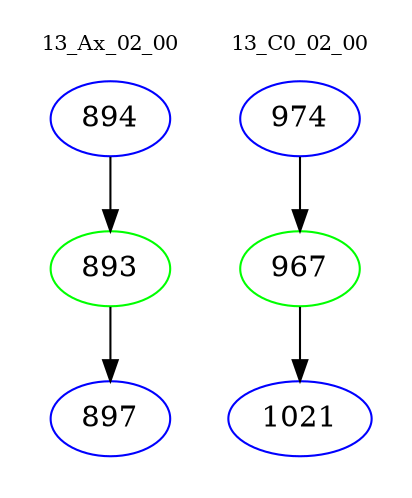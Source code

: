 digraph{
subgraph cluster_0 {
color = white
label = "13_Ax_02_00";
fontsize=10;
T0_894 [label="894", color="blue"]
T0_894 -> T0_893 [color="black"]
T0_893 [label="893", color="green"]
T0_893 -> T0_897 [color="black"]
T0_897 [label="897", color="blue"]
}
subgraph cluster_1 {
color = white
label = "13_C0_02_00";
fontsize=10;
T1_974 [label="974", color="blue"]
T1_974 -> T1_967 [color="black"]
T1_967 [label="967", color="green"]
T1_967 -> T1_1021 [color="black"]
T1_1021 [label="1021", color="blue"]
}
}
